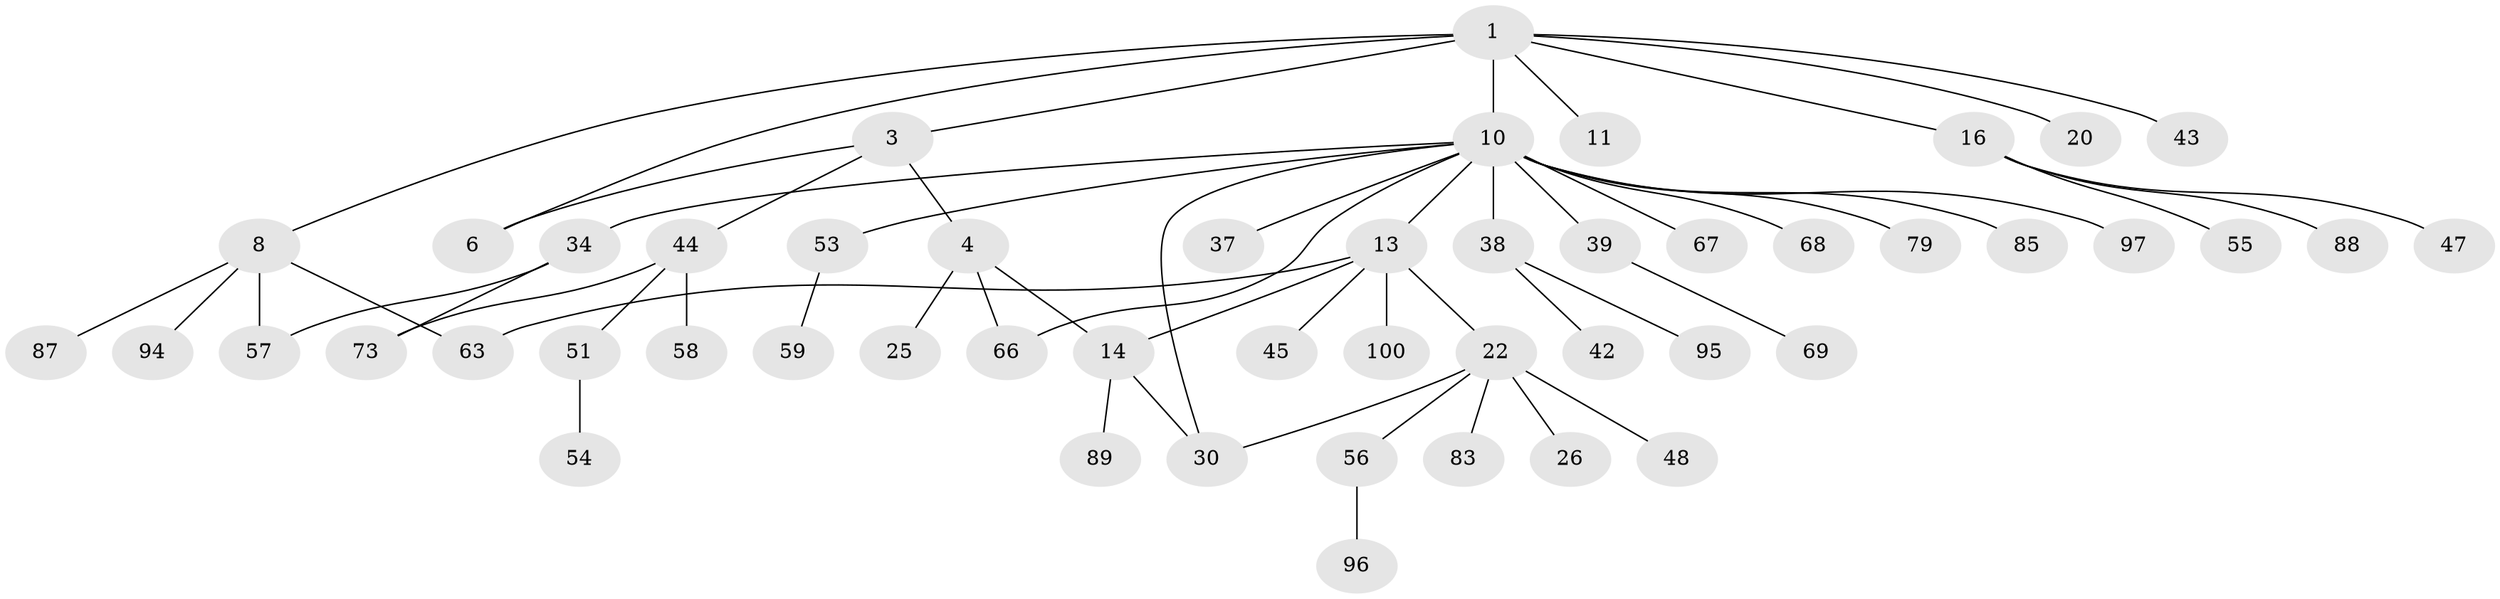// original degree distribution, {3: 0.0891089108910891, 4: 0.13861386138613863, 6: 0.019801980198019802, 2: 0.31683168316831684, 5: 0.019801980198019802, 8: 0.009900990099009901, 7: 0.009900990099009901, 1: 0.39603960396039606}
// Generated by graph-tools (version 1.1) at 2025/13/03/09/25 04:13:27]
// undirected, 50 vertices, 57 edges
graph export_dot {
graph [start="1"]
  node [color=gray90,style=filled];
  1 [super="+2+5"];
  3 [super="+21+9"];
  4;
  6;
  8 [super="+23+75+12+81"];
  10 [super="+24+32+76"];
  11 [super="+36"];
  13 [super="+19+15"];
  14 [super="+40+33"];
  16 [super="+17+18"];
  20;
  22 [super="+35+31+50"];
  25 [super="+41"];
  26;
  30 [super="+46"];
  34;
  37;
  38 [super="+101"];
  39 [super="+49+71"];
  42;
  43;
  44;
  45;
  47;
  48 [super="+62"];
  51;
  53 [super="+92"];
  54;
  55 [super="+86"];
  56 [super="+64"];
  57 [super="+61"];
  58;
  59 [super="+60"];
  63 [super="+91+98"];
  66;
  67;
  68;
  69;
  73 [super="+82"];
  79;
  83;
  85;
  87 [super="+99+90"];
  88;
  89;
  94;
  95;
  96;
  97;
  100;
  1 -- 10 [weight=2];
  1 -- 16;
  1 -- 3;
  1 -- 6;
  1 -- 20;
  1 -- 8;
  1 -- 11;
  1 -- 43;
  3 -- 4;
  3 -- 6;
  3 -- 44;
  4 -- 25;
  4 -- 66;
  4 -- 14;
  8 -- 63;
  8 -- 57;
  8 -- 94;
  8 -- 87;
  10 -- 13;
  10 -- 30;
  10 -- 68;
  10 -- 79;
  10 -- 66;
  10 -- 53;
  10 -- 38;
  10 -- 39;
  10 -- 97;
  10 -- 34;
  10 -- 67;
  10 -- 37;
  10 -- 85;
  13 -- 14;
  13 -- 22 [weight=2];
  13 -- 45;
  13 -- 100;
  13 -- 63;
  14 -- 30;
  14 -- 89;
  16 -- 55;
  16 -- 88;
  16 -- 47;
  22 -- 26;
  22 -- 56;
  22 -- 83;
  22 -- 30;
  22 -- 48;
  34 -- 57;
  34 -- 73;
  38 -- 42;
  38 -- 95;
  39 -- 69;
  44 -- 51;
  44 -- 58;
  44 -- 73;
  51 -- 54;
  53 -- 59;
  56 -- 96;
}
